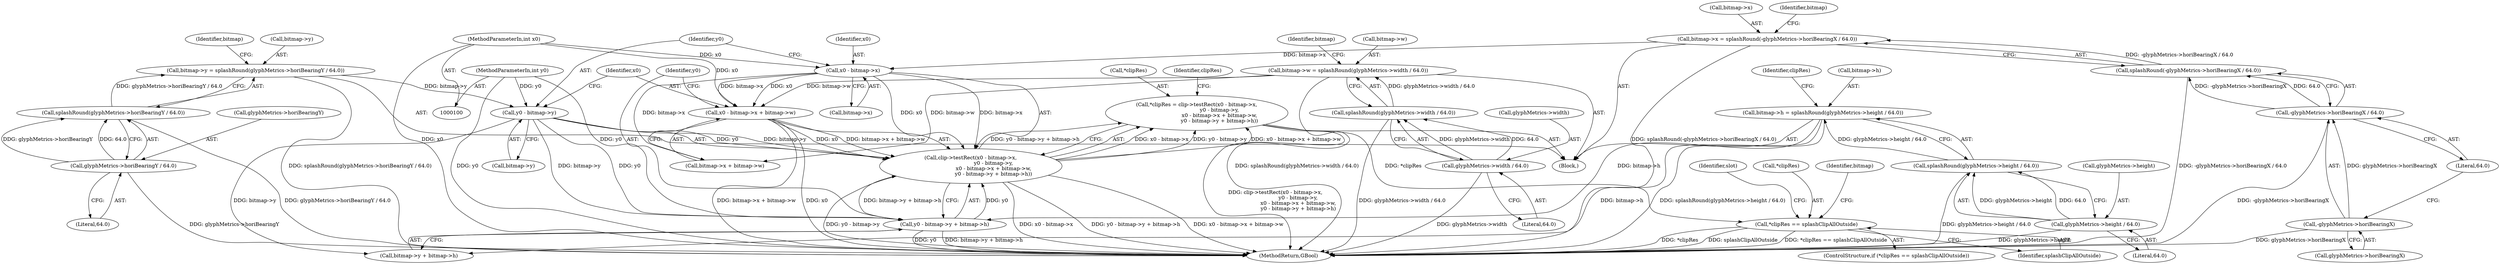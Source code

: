 digraph "0_poppler_9cf2325fb22f812b31858e519411f57747d39bd8_3@integer" {
"1000268" [label="(Call,*clipRes = clip->testRect(x0 - bitmap->x,\n                            y0 - bitmap->y,\n                            x0 - bitmap->x + bitmap->w,\n                            y0 - bitmap->y + bitmap->h))"];
"1000271" [label="(Call,clip->testRect(x0 - bitmap->x,\n                            y0 - bitmap->y,\n                            x0 - bitmap->x + bitmap->w,\n                            y0 - bitmap->y + bitmap->h))"];
"1000272" [label="(Call,x0 - bitmap->x)"];
"1000105" [label="(MethodParameterIn,int x0)"];
"1000227" [label="(Call,bitmap->x = splashRound(-glyphMetrics->horiBearingX / 64.0))"];
"1000231" [label="(Call,splashRound(-glyphMetrics->horiBearingX / 64.0))"];
"1000232" [label="(Call,-glyphMetrics->horiBearingX / 64.0)"];
"1000233" [label="(Call,-glyphMetrics->horiBearingX)"];
"1000277" [label="(Call,y0 - bitmap->y)"];
"1000106" [label="(MethodParameterIn,int y0)"];
"1000238" [label="(Call,bitmap->y = splashRound(glyphMetrics->horiBearingY / 64.0))"];
"1000242" [label="(Call,splashRound(glyphMetrics->horiBearingY / 64.0))"];
"1000243" [label="(Call,glyphMetrics->horiBearingY / 64.0)"];
"1000282" [label="(Call,x0 - bitmap->x + bitmap->w)"];
"1000248" [label="(Call,bitmap->w = splashRound(glyphMetrics->width / 64.0))"];
"1000252" [label="(Call,splashRound(glyphMetrics->width / 64.0))"];
"1000253" [label="(Call,glyphMetrics->width / 64.0)"];
"1000291" [label="(Call,y0 - bitmap->y + bitmap->h)"];
"1000258" [label="(Call,bitmap->h = splashRound(glyphMetrics->height / 64.0))"];
"1000262" [label="(Call,splashRound(glyphMetrics->height / 64.0))"];
"1000263" [label="(Call,glyphMetrics->height / 64.0)"];
"1000301" [label="(Call,*clipRes == splashClipAllOutside)"];
"1000268" [label="(Call,*clipRes = clip->testRect(x0 - bitmap->x,\n                            y0 - bitmap->y,\n                            x0 - bitmap->x + bitmap->w,\n                            y0 - bitmap->y + bitmap->h))"];
"1000282" [label="(Call,x0 - bitmap->x + bitmap->w)"];
"1000269" [label="(Call,*clipRes)"];
"1000260" [label="(Identifier,bitmap)"];
"1000228" [label="(Call,bitmap->x)"];
"1000227" [label="(Call,bitmap->x = splashRound(-glyphMetrics->horiBearingX / 64.0))"];
"1000274" [label="(Call,bitmap->x)"];
"1000254" [label="(Call,glyphMetrics->width)"];
"1000315" [label="(Identifier,slot)"];
"1000234" [label="(Call,glyphMetrics->horiBearingX)"];
"1000278" [label="(Identifier,y0)"];
"1000109" [label="(Block,)"];
"1000441" [label="(MethodReturn,GBool)"];
"1000249" [label="(Call,bitmap->w)"];
"1000253" [label="(Call,glyphMetrics->width / 64.0)"];
"1000302" [label="(Call,*clipRes)"];
"1000293" [label="(Call,bitmap->y + bitmap->h)"];
"1000301" [label="(Call,*clipRes == splashClipAllOutside)"];
"1000271" [label="(Call,clip->testRect(x0 - bitmap->x,\n                            y0 - bitmap->y,\n                            x0 - bitmap->x + bitmap->w,\n                            y0 - bitmap->y + bitmap->h))"];
"1000233" [label="(Call,-glyphMetrics->horiBearingX)"];
"1000270" [label="(Identifier,clipRes)"];
"1000237" [label="(Literal,64.0)"];
"1000277" [label="(Call,y0 - bitmap->y)"];
"1000239" [label="(Call,bitmap->y)"];
"1000257" [label="(Literal,64.0)"];
"1000259" [label="(Call,bitmap->h)"];
"1000252" [label="(Call,splashRound(glyphMetrics->width / 64.0))"];
"1000284" [label="(Call,bitmap->x + bitmap->w)"];
"1000262" [label="(Call,splashRound(glyphMetrics->height / 64.0))"];
"1000240" [label="(Identifier,bitmap)"];
"1000308" [label="(Identifier,bitmap)"];
"1000244" [label="(Call,glyphMetrics->horiBearingY)"];
"1000267" [label="(Literal,64.0)"];
"1000243" [label="(Call,glyphMetrics->horiBearingY / 64.0)"];
"1000272" [label="(Call,x0 - bitmap->x)"];
"1000242" [label="(Call,splashRound(glyphMetrics->horiBearingY / 64.0))"];
"1000250" [label="(Identifier,bitmap)"];
"1000248" [label="(Call,bitmap->w = splashRound(glyphMetrics->width / 64.0))"];
"1000264" [label="(Call,glyphMetrics->height)"];
"1000232" [label="(Call,-glyphMetrics->horiBearingX / 64.0)"];
"1000238" [label="(Call,bitmap->y = splashRound(glyphMetrics->horiBearingY / 64.0))"];
"1000258" [label="(Call,bitmap->h = splashRound(glyphMetrics->height / 64.0))"];
"1000292" [label="(Identifier,y0)"];
"1000291" [label="(Call,y0 - bitmap->y + bitmap->h)"];
"1000231" [label="(Call,splashRound(-glyphMetrics->horiBearingX / 64.0))"];
"1000303" [label="(Identifier,clipRes)"];
"1000273" [label="(Identifier,x0)"];
"1000105" [label="(MethodParameterIn,int x0)"];
"1000106" [label="(MethodParameterIn,int y0)"];
"1000247" [label="(Literal,64.0)"];
"1000304" [label="(Identifier,splashClipAllOutside)"];
"1000283" [label="(Identifier,x0)"];
"1000263" [label="(Call,glyphMetrics->height / 64.0)"];
"1000279" [label="(Call,bitmap->y)"];
"1000300" [label="(ControlStructure,if (*clipRes == splashClipAllOutside))"];
"1000268" -> "1000109"  [label="AST: "];
"1000268" -> "1000271"  [label="CFG: "];
"1000269" -> "1000268"  [label="AST: "];
"1000271" -> "1000268"  [label="AST: "];
"1000303" -> "1000268"  [label="CFG: "];
"1000268" -> "1000441"  [label="DDG: clip->testRect(x0 - bitmap->x,\n                            y0 - bitmap->y,\n                            x0 - bitmap->x + bitmap->w,\n                            y0 - bitmap->y + bitmap->h)"];
"1000271" -> "1000268"  [label="DDG: x0 - bitmap->x"];
"1000271" -> "1000268"  [label="DDG: y0 - bitmap->y"];
"1000271" -> "1000268"  [label="DDG: x0 - bitmap->x + bitmap->w"];
"1000271" -> "1000268"  [label="DDG: y0 - bitmap->y + bitmap->h"];
"1000268" -> "1000301"  [label="DDG: *clipRes"];
"1000271" -> "1000291"  [label="CFG: "];
"1000272" -> "1000271"  [label="AST: "];
"1000277" -> "1000271"  [label="AST: "];
"1000282" -> "1000271"  [label="AST: "];
"1000291" -> "1000271"  [label="AST: "];
"1000271" -> "1000441"  [label="DDG: y0 - bitmap->y + bitmap->h"];
"1000271" -> "1000441"  [label="DDG: x0 - bitmap->x + bitmap->w"];
"1000271" -> "1000441"  [label="DDG: y0 - bitmap->y"];
"1000271" -> "1000441"  [label="DDG: x0 - bitmap->x"];
"1000272" -> "1000271"  [label="DDG: x0"];
"1000272" -> "1000271"  [label="DDG: bitmap->x"];
"1000277" -> "1000271"  [label="DDG: y0"];
"1000277" -> "1000271"  [label="DDG: bitmap->y"];
"1000282" -> "1000271"  [label="DDG: x0"];
"1000282" -> "1000271"  [label="DDG: bitmap->x + bitmap->w"];
"1000291" -> "1000271"  [label="DDG: y0"];
"1000291" -> "1000271"  [label="DDG: bitmap->y + bitmap->h"];
"1000272" -> "1000274"  [label="CFG: "];
"1000273" -> "1000272"  [label="AST: "];
"1000274" -> "1000272"  [label="AST: "];
"1000278" -> "1000272"  [label="CFG: "];
"1000105" -> "1000272"  [label="DDG: x0"];
"1000227" -> "1000272"  [label="DDG: bitmap->x"];
"1000272" -> "1000282"  [label="DDG: x0"];
"1000272" -> "1000282"  [label="DDG: bitmap->x"];
"1000272" -> "1000284"  [label="DDG: bitmap->x"];
"1000105" -> "1000100"  [label="AST: "];
"1000105" -> "1000441"  [label="DDG: x0"];
"1000105" -> "1000282"  [label="DDG: x0"];
"1000227" -> "1000109"  [label="AST: "];
"1000227" -> "1000231"  [label="CFG: "];
"1000228" -> "1000227"  [label="AST: "];
"1000231" -> "1000227"  [label="AST: "];
"1000240" -> "1000227"  [label="CFG: "];
"1000227" -> "1000441"  [label="DDG: splashRound(-glyphMetrics->horiBearingX / 64.0)"];
"1000231" -> "1000227"  [label="DDG: -glyphMetrics->horiBearingX / 64.0"];
"1000231" -> "1000232"  [label="CFG: "];
"1000232" -> "1000231"  [label="AST: "];
"1000231" -> "1000441"  [label="DDG: -glyphMetrics->horiBearingX / 64.0"];
"1000232" -> "1000231"  [label="DDG: -glyphMetrics->horiBearingX"];
"1000232" -> "1000231"  [label="DDG: 64.0"];
"1000232" -> "1000237"  [label="CFG: "];
"1000233" -> "1000232"  [label="AST: "];
"1000237" -> "1000232"  [label="AST: "];
"1000232" -> "1000441"  [label="DDG: -glyphMetrics->horiBearingX"];
"1000233" -> "1000232"  [label="DDG: glyphMetrics->horiBearingX"];
"1000233" -> "1000234"  [label="CFG: "];
"1000234" -> "1000233"  [label="AST: "];
"1000237" -> "1000233"  [label="CFG: "];
"1000233" -> "1000441"  [label="DDG: glyphMetrics->horiBearingX"];
"1000277" -> "1000279"  [label="CFG: "];
"1000278" -> "1000277"  [label="AST: "];
"1000279" -> "1000277"  [label="AST: "];
"1000283" -> "1000277"  [label="CFG: "];
"1000106" -> "1000277"  [label="DDG: y0"];
"1000238" -> "1000277"  [label="DDG: bitmap->y"];
"1000277" -> "1000291"  [label="DDG: y0"];
"1000277" -> "1000291"  [label="DDG: bitmap->y"];
"1000277" -> "1000293"  [label="DDG: bitmap->y"];
"1000106" -> "1000100"  [label="AST: "];
"1000106" -> "1000441"  [label="DDG: y0"];
"1000106" -> "1000291"  [label="DDG: y0"];
"1000238" -> "1000109"  [label="AST: "];
"1000238" -> "1000242"  [label="CFG: "];
"1000239" -> "1000238"  [label="AST: "];
"1000242" -> "1000238"  [label="AST: "];
"1000250" -> "1000238"  [label="CFG: "];
"1000238" -> "1000441"  [label="DDG: splashRound(glyphMetrics->horiBearingY / 64.0)"];
"1000242" -> "1000238"  [label="DDG: glyphMetrics->horiBearingY / 64.0"];
"1000242" -> "1000243"  [label="CFG: "];
"1000243" -> "1000242"  [label="AST: "];
"1000242" -> "1000441"  [label="DDG: glyphMetrics->horiBearingY / 64.0"];
"1000243" -> "1000242"  [label="DDG: glyphMetrics->horiBearingY"];
"1000243" -> "1000242"  [label="DDG: 64.0"];
"1000243" -> "1000247"  [label="CFG: "];
"1000244" -> "1000243"  [label="AST: "];
"1000247" -> "1000243"  [label="AST: "];
"1000243" -> "1000441"  [label="DDG: glyphMetrics->horiBearingY"];
"1000282" -> "1000284"  [label="CFG: "];
"1000283" -> "1000282"  [label="AST: "];
"1000284" -> "1000282"  [label="AST: "];
"1000292" -> "1000282"  [label="CFG: "];
"1000282" -> "1000441"  [label="DDG: bitmap->x + bitmap->w"];
"1000282" -> "1000441"  [label="DDG: x0"];
"1000248" -> "1000282"  [label="DDG: bitmap->w"];
"1000248" -> "1000109"  [label="AST: "];
"1000248" -> "1000252"  [label="CFG: "];
"1000249" -> "1000248"  [label="AST: "];
"1000252" -> "1000248"  [label="AST: "];
"1000260" -> "1000248"  [label="CFG: "];
"1000248" -> "1000441"  [label="DDG: splashRound(glyphMetrics->width / 64.0)"];
"1000252" -> "1000248"  [label="DDG: glyphMetrics->width / 64.0"];
"1000248" -> "1000284"  [label="DDG: bitmap->w"];
"1000252" -> "1000253"  [label="CFG: "];
"1000253" -> "1000252"  [label="AST: "];
"1000252" -> "1000441"  [label="DDG: glyphMetrics->width / 64.0"];
"1000253" -> "1000252"  [label="DDG: glyphMetrics->width"];
"1000253" -> "1000252"  [label="DDG: 64.0"];
"1000253" -> "1000257"  [label="CFG: "];
"1000254" -> "1000253"  [label="AST: "];
"1000257" -> "1000253"  [label="AST: "];
"1000253" -> "1000441"  [label="DDG: glyphMetrics->width"];
"1000291" -> "1000293"  [label="CFG: "];
"1000292" -> "1000291"  [label="AST: "];
"1000293" -> "1000291"  [label="AST: "];
"1000291" -> "1000441"  [label="DDG: y0"];
"1000291" -> "1000441"  [label="DDG: bitmap->y + bitmap->h"];
"1000258" -> "1000291"  [label="DDG: bitmap->h"];
"1000258" -> "1000109"  [label="AST: "];
"1000258" -> "1000262"  [label="CFG: "];
"1000259" -> "1000258"  [label="AST: "];
"1000262" -> "1000258"  [label="AST: "];
"1000270" -> "1000258"  [label="CFG: "];
"1000258" -> "1000441"  [label="DDG: splashRound(glyphMetrics->height / 64.0)"];
"1000262" -> "1000258"  [label="DDG: glyphMetrics->height / 64.0"];
"1000258" -> "1000293"  [label="DDG: bitmap->h"];
"1000262" -> "1000263"  [label="CFG: "];
"1000263" -> "1000262"  [label="AST: "];
"1000262" -> "1000441"  [label="DDG: glyphMetrics->height / 64.0"];
"1000263" -> "1000262"  [label="DDG: glyphMetrics->height"];
"1000263" -> "1000262"  [label="DDG: 64.0"];
"1000263" -> "1000267"  [label="CFG: "];
"1000264" -> "1000263"  [label="AST: "];
"1000267" -> "1000263"  [label="AST: "];
"1000263" -> "1000441"  [label="DDG: glyphMetrics->height"];
"1000301" -> "1000300"  [label="AST: "];
"1000301" -> "1000304"  [label="CFG: "];
"1000302" -> "1000301"  [label="AST: "];
"1000304" -> "1000301"  [label="AST: "];
"1000308" -> "1000301"  [label="CFG: "];
"1000315" -> "1000301"  [label="CFG: "];
"1000301" -> "1000441"  [label="DDG: splashClipAllOutside"];
"1000301" -> "1000441"  [label="DDG: *clipRes == splashClipAllOutside"];
"1000301" -> "1000441"  [label="DDG: *clipRes"];
}
